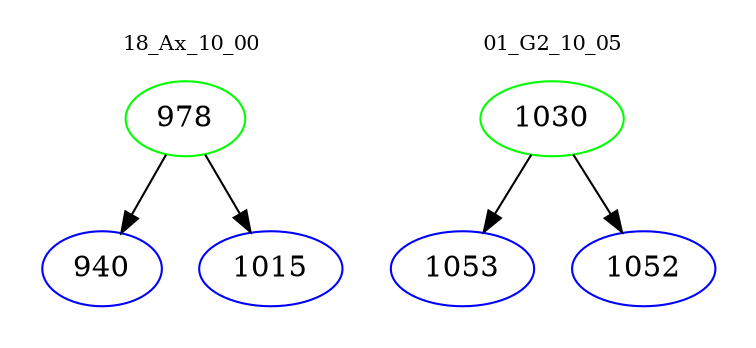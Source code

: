 digraph{
subgraph cluster_0 {
color = white
label = "18_Ax_10_00";
fontsize=10;
T0_978 [label="978", color="green"]
T0_978 -> T0_940 [color="black"]
T0_940 [label="940", color="blue"]
T0_978 -> T0_1015 [color="black"]
T0_1015 [label="1015", color="blue"]
}
subgraph cluster_1 {
color = white
label = "01_G2_10_05";
fontsize=10;
T1_1030 [label="1030", color="green"]
T1_1030 -> T1_1053 [color="black"]
T1_1053 [label="1053", color="blue"]
T1_1030 -> T1_1052 [color="black"]
T1_1052 [label="1052", color="blue"]
}
}
